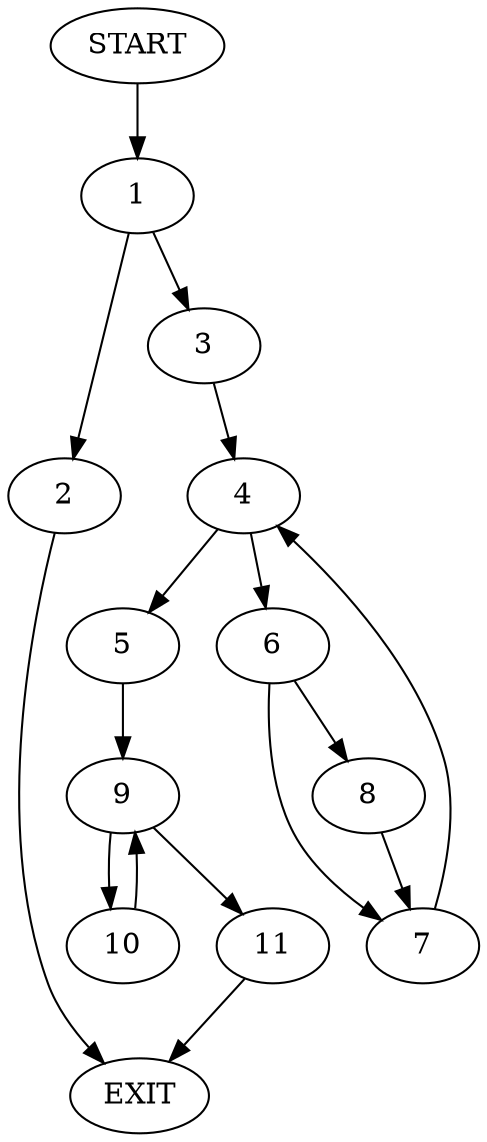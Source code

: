 digraph {
0 [label="START"]
12 [label="EXIT"]
0 -> 1
1 -> 2
1 -> 3
2 -> 12
3 -> 4
4 -> 5
4 -> 6
6 -> 7
6 -> 8
5 -> 9
7 -> 4
8 -> 7
9 -> 10
9 -> 11
11 -> 12
10 -> 9
}
